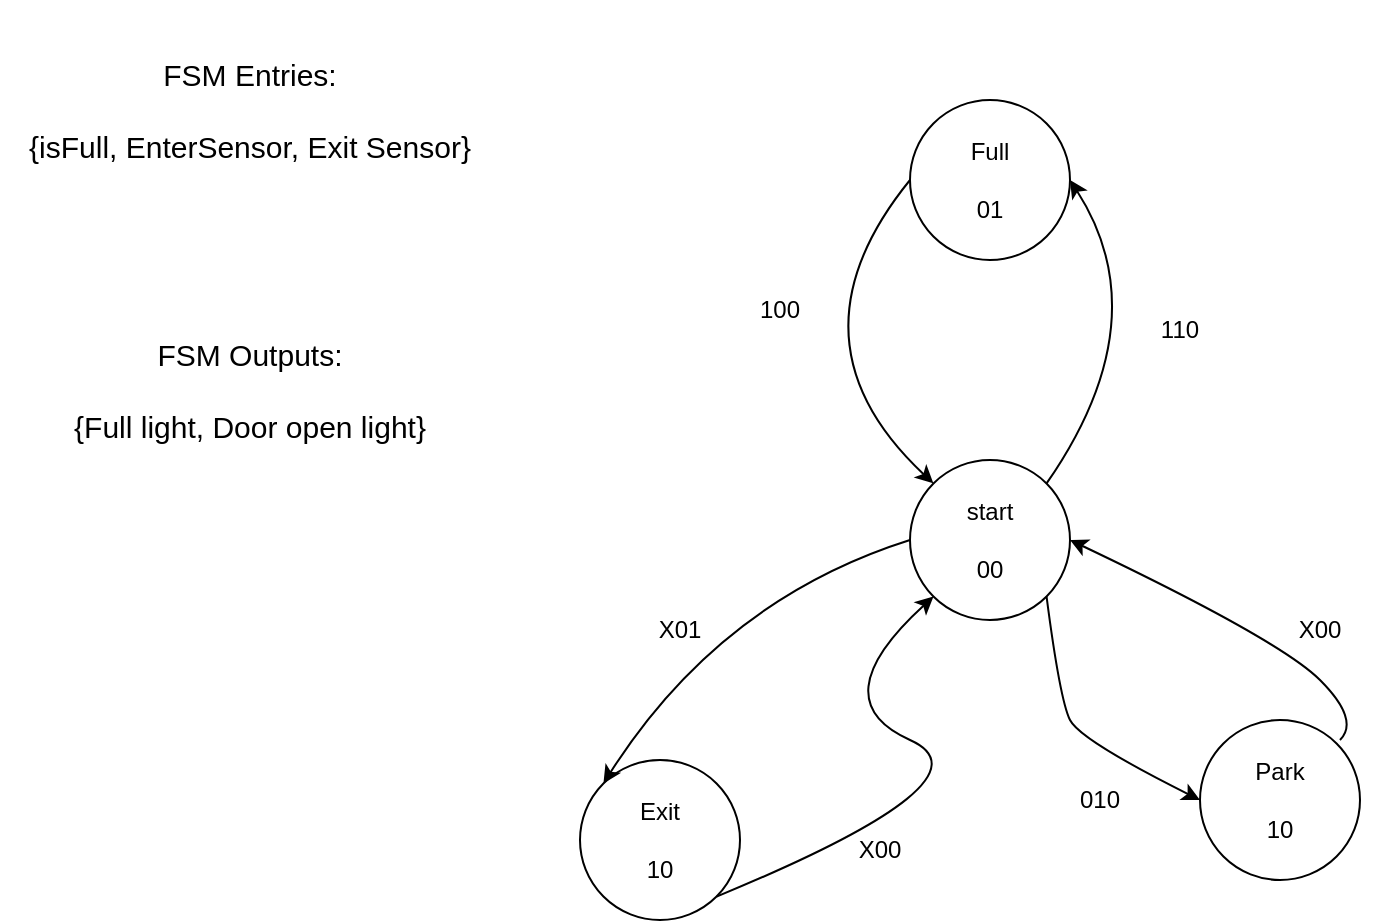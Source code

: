 <mxfile>
    <diagram id="t0Pxb939j1Yd01u77Vw8" name="Page-1">
        <mxGraphModel dx="788" dy="571" grid="1" gridSize="10" guides="1" tooltips="1" connect="1" arrows="1" fold="1" page="1" pageScale="1" pageWidth="850" pageHeight="1100" math="0" shadow="0">
            <root>
                <mxCell id="0"/>
                <mxCell id="1" parent="0"/>
                <mxCell id="2" value="start&lt;br&gt;&lt;br&gt;00" style="ellipse;whiteSpace=wrap;html=1;" vertex="1" parent="1">
                    <mxGeometry x="475" y="310" width="80" height="80" as="geometry"/>
                </mxCell>
                <mxCell id="3" value="Exit&lt;br&gt;&lt;br&gt;10" style="ellipse;whiteSpace=wrap;html=1;" vertex="1" parent="1">
                    <mxGeometry x="310" y="460" width="80" height="80" as="geometry"/>
                </mxCell>
                <mxCell id="4" value="Park&lt;br&gt;&lt;br&gt;10" style="ellipse;whiteSpace=wrap;html=1;" vertex="1" parent="1">
                    <mxGeometry x="620" y="440" width="80" height="80" as="geometry"/>
                </mxCell>
                <mxCell id="5" value="Full&lt;br&gt;&lt;br&gt;01" style="ellipse;whiteSpace=wrap;html=1;" vertex="1" parent="1">
                    <mxGeometry x="475" y="130" width="80" height="80" as="geometry"/>
                </mxCell>
                <mxCell id="9" value="" style="curved=1;endArrow=classic;html=1;exitX=1;exitY=1;exitDx=0;exitDy=0;entryX=0;entryY=0.5;entryDx=0;entryDy=0;" edge="1" parent="1" source="2" target="4">
                    <mxGeometry width="50" height="50" relative="1" as="geometry">
                        <mxPoint x="580" y="560" as="sourcePoint"/>
                        <mxPoint x="580" y="520" as="targetPoint"/>
                        <Array as="points">
                            <mxPoint x="550" y="430"/>
                            <mxPoint x="560" y="450"/>
                        </Array>
                    </mxGeometry>
                </mxCell>
                <mxCell id="11" value="" style="curved=1;endArrow=classic;html=1;entryX=1;entryY=0.5;entryDx=0;entryDy=0;" edge="1" parent="1" target="2">
                    <mxGeometry width="50" height="50" relative="1" as="geometry">
                        <mxPoint x="690" y="450" as="sourcePoint"/>
                        <mxPoint x="590" y="340" as="targetPoint"/>
                        <Array as="points">
                            <mxPoint x="700" y="440"/>
                            <mxPoint x="660" y="400"/>
                        </Array>
                    </mxGeometry>
                </mxCell>
                <mxCell id="12" value="" style="curved=1;endArrow=classic;html=1;entryX=1;entryY=0.5;entryDx=0;entryDy=0;exitX=1;exitY=0;exitDx=0;exitDy=0;" edge="1" parent="1" source="2" target="5">
                    <mxGeometry width="50" height="50" relative="1" as="geometry">
                        <mxPoint x="745" y="310" as="sourcePoint"/>
                        <mxPoint x="610" y="210" as="targetPoint"/>
                        <Array as="points">
                            <mxPoint x="600" y="240"/>
                        </Array>
                    </mxGeometry>
                </mxCell>
                <mxCell id="13" value="" style="curved=1;endArrow=classic;html=1;entryX=0;entryY=0;entryDx=0;entryDy=0;exitX=0;exitY=0.5;exitDx=0;exitDy=0;" edge="1" parent="1" source="5" target="2">
                    <mxGeometry width="50" height="50" relative="1" as="geometry">
                        <mxPoint x="553.284" y="331.716" as="sourcePoint"/>
                        <mxPoint x="565" y="190" as="targetPoint"/>
                        <Array as="points">
                            <mxPoint x="410" y="250"/>
                        </Array>
                    </mxGeometry>
                </mxCell>
                <mxCell id="14" value="" style="curved=1;endArrow=classic;html=1;exitX=1;exitY=1;exitDx=0;exitDy=0;entryX=0;entryY=1;entryDx=0;entryDy=0;" edge="1" parent="1" source="3" target="2">
                    <mxGeometry width="50" height="50" relative="1" as="geometry">
                        <mxPoint x="430" y="410" as="sourcePoint"/>
                        <mxPoint x="460" y="380" as="targetPoint"/>
                        <Array as="points">
                            <mxPoint x="520" y="470"/>
                            <mxPoint x="430" y="430"/>
                        </Array>
                    </mxGeometry>
                </mxCell>
                <mxCell id="15" value="" style="curved=1;endArrow=classic;html=1;exitX=0;exitY=0.5;exitDx=0;exitDy=0;entryX=0;entryY=0;entryDx=0;entryDy=0;" edge="1" parent="1" source="2" target="3">
                    <mxGeometry width="50" height="50" relative="1" as="geometry">
                        <mxPoint x="350" y="310" as="sourcePoint"/>
                        <mxPoint x="320" y="410" as="targetPoint"/>
                        <Array as="points">
                            <mxPoint x="380" y="380"/>
                        </Array>
                    </mxGeometry>
                </mxCell>
                <mxCell id="16" value="010" style="text;html=1;strokeColor=none;fillColor=none;align=center;verticalAlign=middle;whiteSpace=wrap;rounded=0;" vertex="1" parent="1">
                    <mxGeometry x="540" y="465" width="60" height="30" as="geometry"/>
                </mxCell>
                <mxCell id="17" value="X00" style="text;html=1;strokeColor=none;fillColor=none;align=center;verticalAlign=middle;whiteSpace=wrap;rounded=0;" vertex="1" parent="1">
                    <mxGeometry x="650" y="380" width="60" height="30" as="geometry"/>
                </mxCell>
                <mxCell id="18" value="X00" style="text;html=1;strokeColor=none;fillColor=none;align=center;verticalAlign=middle;whiteSpace=wrap;rounded=0;" vertex="1" parent="1">
                    <mxGeometry x="430" y="490" width="60" height="30" as="geometry"/>
                </mxCell>
                <mxCell id="19" value="110" style="text;html=1;strokeColor=none;fillColor=none;align=center;verticalAlign=middle;whiteSpace=wrap;rounded=0;" vertex="1" parent="1">
                    <mxGeometry x="580" y="230" width="60" height="30" as="geometry"/>
                </mxCell>
                <mxCell id="21" value="X01" style="text;html=1;strokeColor=none;fillColor=none;align=center;verticalAlign=middle;whiteSpace=wrap;rounded=0;" vertex="1" parent="1">
                    <mxGeometry x="330" y="380" width="60" height="30" as="geometry"/>
                </mxCell>
                <mxCell id="22" value="100" style="text;html=1;strokeColor=none;fillColor=none;align=center;verticalAlign=middle;whiteSpace=wrap;rounded=0;" vertex="1" parent="1">
                    <mxGeometry x="380" y="220" width="60" height="30" as="geometry"/>
                </mxCell>
                <mxCell id="24" value="&lt;font style=&quot;font-size: 15px;&quot;&gt;FSM Entries:&lt;br&gt;&lt;br&gt;{isFull, EnterSensor, Exit Sensor}&lt;/font&gt;" style="text;html=1;strokeColor=none;fillColor=none;align=center;verticalAlign=middle;whiteSpace=wrap;rounded=0;" vertex="1" parent="1">
                    <mxGeometry x="20" y="80" width="250" height="110" as="geometry"/>
                </mxCell>
                <mxCell id="25" value="&lt;font style=&quot;font-size: 15px;&quot;&gt;FSM Outputs:&lt;br&gt;&lt;br&gt;{Full light, Door open light}&lt;/font&gt;" style="text;html=1;strokeColor=none;fillColor=none;align=center;verticalAlign=middle;whiteSpace=wrap;rounded=0;" vertex="1" parent="1">
                    <mxGeometry x="20" y="220" width="250" height="110" as="geometry"/>
                </mxCell>
            </root>
        </mxGraphModel>
    </diagram>
</mxfile>